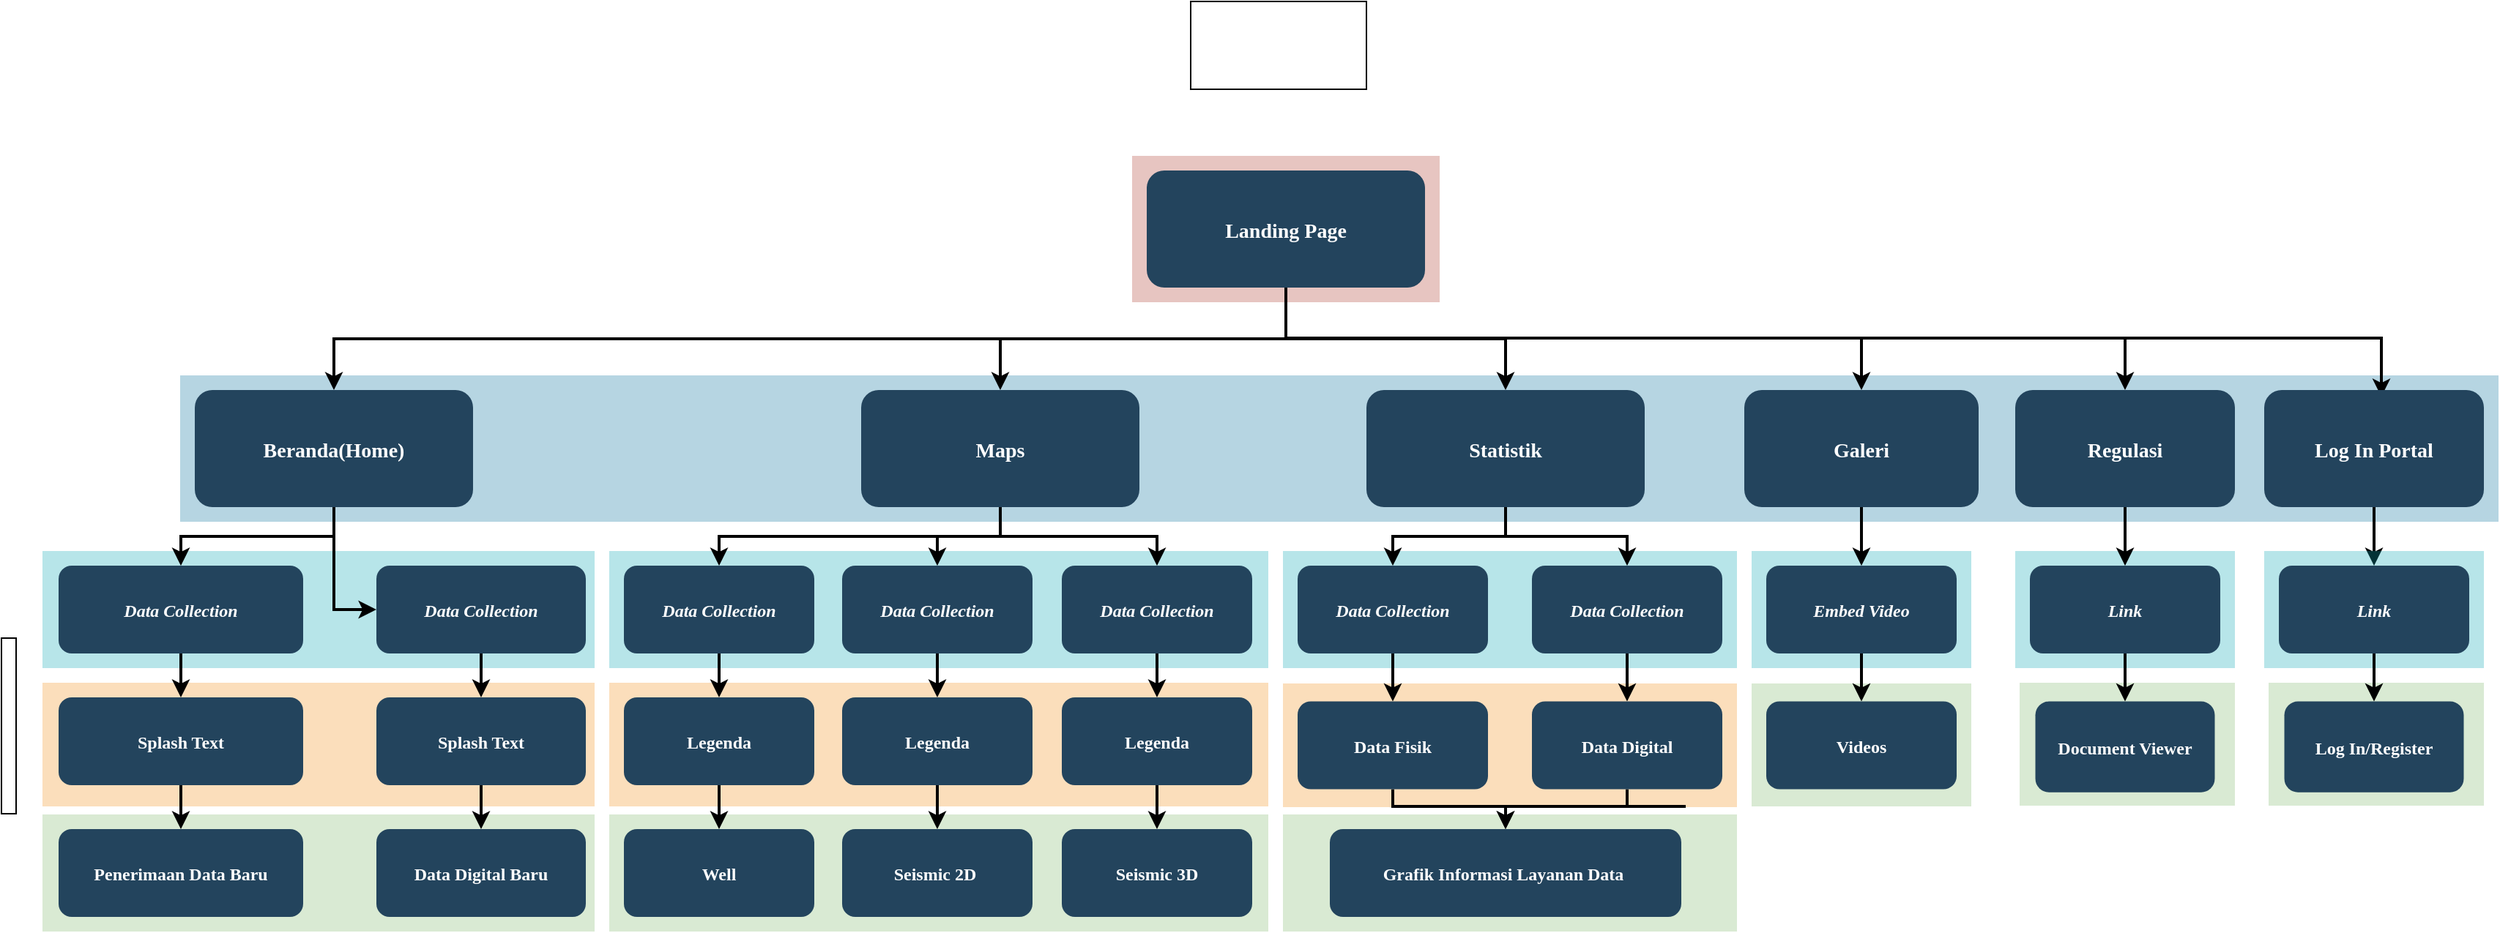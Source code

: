 <mxfile version="24.5.5" type="github">
  <diagram name="Page-1" id="2c0d36ab-eaac-3732-788b-9136903baeff">
    <mxGraphModel dx="2625" dy="1633" grid="1" gridSize="10" guides="1" tooltips="1" connect="1" arrows="1" fold="1" page="1" pageScale="1.5" pageWidth="1169" pageHeight="827" background="none" math="0" shadow="0">
      <root>
        <mxCell id="0" />
        <mxCell id="1" parent="0" />
        <mxCell id="dAjFXQlxTXE7GqpOEZNo-170" value="" style="fillColor=#D9EAD3;strokeColor=none;" vertex="1" parent="1">
          <mxGeometry x="1393" y="535.5" width="147" height="84" as="geometry" />
        </mxCell>
        <mxCell id="dAjFXQlxTXE7GqpOEZNo-168" value="" style="fillColor=#12AAB5;strokeColor=none;opacity=30;" vertex="1" parent="1">
          <mxGeometry x="1390" y="445.5" width="150" height="80" as="geometry" />
        </mxCell>
        <mxCell id="dAjFXQlxTXE7GqpOEZNo-161" value="" style="fillColor=#D9EAD3;strokeColor=none;" vertex="1" parent="1">
          <mxGeometry x="1210" y="536" width="150" height="84" as="geometry" />
        </mxCell>
        <mxCell id="dAjFXQlxTXE7GqpOEZNo-158" value="" style="fillColor=#D9EAD3;strokeColor=none;gradientColor=none;" vertex="1" parent="1">
          <mxGeometry x="890" y="625.5" width="310" height="80" as="geometry" />
        </mxCell>
        <mxCell id="dAjFXQlxTXE7GqpOEZNo-149" value="" style="fillColor=#F2931E;strokeColor=none;opacity=30;" vertex="1" parent="1">
          <mxGeometry x="890" y="536" width="310" height="84.5" as="geometry" />
        </mxCell>
        <mxCell id="dAjFXQlxTXE7GqpOEZNo-135" value="" style="fillColor=#D9EAD3;strokeColor=none" vertex="1" parent="1">
          <mxGeometry x="43" y="625.5" width="377" height="80" as="geometry" />
        </mxCell>
        <mxCell id="dAjFXQlxTXE7GqpOEZNo-134" value="" style="fillColor=#D9EAD3;strokeColor=none" vertex="1" parent="1">
          <mxGeometry x="430" y="625.5" width="450" height="80" as="geometry" />
        </mxCell>
        <mxCell id="dAjFXQlxTXE7GqpOEZNo-130" value="" style="fillColor=#12AAB5;strokeColor=none;opacity=30;" vertex="1" parent="1">
          <mxGeometry x="890" y="445.5" width="310" height="80" as="geometry" />
        </mxCell>
        <mxCell id="123" value="" style="fillColor=#AE4132;strokeColor=none;opacity=30;" parent="1" vertex="1">
          <mxGeometry x="787" y="175.5" width="210" height="100.0" as="geometry" />
        </mxCell>
        <mxCell id="122" value="" style="fillColor=#10739E;strokeColor=none;opacity=30;" parent="1" vertex="1">
          <mxGeometry x="137" y="325.5" width="1583" height="100" as="geometry" />
        </mxCell>
        <mxCell id="117" value="" style="fillColor=#F2931E;strokeColor=none;opacity=30;" parent="1" vertex="1">
          <mxGeometry x="430" y="535.5" width="450" height="84.5" as="geometry" />
        </mxCell>
        <mxCell id="111" value="" style="fillColor=#F2931E;strokeColor=none;opacity=30;" parent="1" vertex="1">
          <mxGeometry x="43" y="535.5" width="377" height="84.5" as="geometry" />
        </mxCell>
        <mxCell id="110" value="" style="fillColor=#12AAB5;strokeColor=none;opacity=30;" parent="1" vertex="1">
          <mxGeometry x="1210" y="445.5" width="150" height="80" as="geometry" />
        </mxCell>
        <mxCell id="109" value="" style="fillColor=#12AAB5;strokeColor=none;opacity=30;" parent="1" vertex="1">
          <mxGeometry x="430" y="445.5" width="450" height="80" as="geometry" />
        </mxCell>
        <mxCell id="108" value="" style="fillColor=#12AAB5;strokeColor=none;opacity=30;" parent="1" vertex="1">
          <mxGeometry x="43" y="445.5" width="377" height="80" as="geometry" />
        </mxCell>
        <mxCell id="dAjFXQlxTXE7GqpOEZNo-164" style="edgeStyle=orthogonalEdgeStyle;rounded=0;orthogonalLoop=1;jettySize=auto;html=1;exitX=0.5;exitY=1;exitDx=0;exitDy=0;strokeWidth=2;entryX=0.5;entryY=0;entryDx=0;entryDy=0;" edge="1" parent="1" source="2" target="dAjFXQlxTXE7GqpOEZNo-163">
          <mxGeometry relative="1" as="geometry">
            <Array as="points">
              <mxPoint x="892" y="300" />
              <mxPoint x="1465" y="300" />
            </Array>
          </mxGeometry>
        </mxCell>
        <mxCell id="dAjFXQlxTXE7GqpOEZNo-178" style="edgeStyle=orthogonalEdgeStyle;rounded=0;orthogonalLoop=1;jettySize=auto;html=1;exitX=0.5;exitY=1;exitDx=0;exitDy=0;entryX=0.5;entryY=0;entryDx=0;entryDy=0;strokeWidth=2;" edge="1" parent="1" source="2" target="10">
          <mxGeometry relative="1" as="geometry" />
        </mxCell>
        <mxCell id="dAjFXQlxTXE7GqpOEZNo-180" style="edgeStyle=orthogonalEdgeStyle;rounded=0;orthogonalLoop=1;jettySize=auto;html=1;strokeWidth=2;" edge="1" parent="1" source="2">
          <mxGeometry relative="1" as="geometry">
            <mxPoint x="1640" y="340" as="targetPoint" />
            <Array as="points">
              <mxPoint x="892" y="300" />
              <mxPoint x="1640" y="300" />
            </Array>
          </mxGeometry>
        </mxCell>
        <mxCell id="2" value="Landing Page" style="rounded=1;fillColor=#23445D;gradientColor=none;strokeColor=none;fontColor=#FFFFFF;fontStyle=1;fontFamily=Tahoma;fontSize=14" parent="1" vertex="1">
          <mxGeometry x="797" y="185.5" width="190" height="80" as="geometry" />
        </mxCell>
        <mxCell id="4" value="Galeri" style="rounded=1;fillColor=#23445D;gradientColor=none;strokeColor=none;fontColor=#FFFFFF;fontStyle=1;fontFamily=Tahoma;fontSize=14" parent="1" vertex="1">
          <mxGeometry x="1205" y="335.5" width="160" height="80" as="geometry" />
        </mxCell>
        <mxCell id="9" value="" style="edgeStyle=elbowEdgeStyle;elbow=vertical;strokeWidth=2;rounded=0" parent="1" source="2" target="4" edge="1">
          <mxGeometry x="337" y="215.5" width="100" height="100" as="geometry">
            <mxPoint x="377" y="315.5" as="sourcePoint" />
            <mxPoint x="477" y="215.5" as="targetPoint" />
            <Array as="points">
              <mxPoint x="1110" y="300" />
            </Array>
          </mxGeometry>
        </mxCell>
        <mxCell id="dAjFXQlxTXE7GqpOEZNo-150" style="edgeStyle=orthogonalEdgeStyle;rounded=0;orthogonalLoop=1;jettySize=auto;html=1;exitX=0.5;exitY=1;exitDx=0;exitDy=0;entryX=0.5;entryY=0;entryDx=0;entryDy=0;strokeWidth=2;" edge="1" parent="1" source="10" target="dAjFXQlxTXE7GqpOEZNo-151">
          <mxGeometry relative="1" as="geometry">
            <mxPoint x="990" y="460" as="targetPoint" />
          </mxGeometry>
        </mxCell>
        <mxCell id="10" value="Statistik" style="rounded=1;fillColor=#23445D;gradientColor=none;strokeColor=none;fontColor=#FFFFFF;fontStyle=1;fontFamily=Tahoma;fontSize=14" parent="1" vertex="1">
          <mxGeometry x="947" y="335.5" width="190" height="80" as="geometry" />
        </mxCell>
        <mxCell id="12" value="Maps" style="rounded=1;fillColor=#23445D;gradientColor=none;strokeColor=none;fontColor=#FFFFFF;fontStyle=1;fontFamily=Tahoma;fontSize=14" parent="1" vertex="1">
          <mxGeometry x="602.0" y="335.5" width="190" height="80" as="geometry" />
        </mxCell>
        <mxCell id="13" value="Beranda(Home)" style="rounded=1;fillColor=#23445D;gradientColor=none;strokeColor=none;fontColor=#FFFFFF;fontStyle=1;fontFamily=Tahoma;fontSize=14" parent="1" vertex="1">
          <mxGeometry x="147" y="335.5" width="190" height="80" as="geometry" />
        </mxCell>
        <mxCell id="14" value="Data Collection" style="rounded=1;fillColor=#23445D;gradientColor=none;strokeColor=none;fontColor=#FFFFFF;fontStyle=3;fontFamily=Tahoma;fontSize=12;" parent="1" vertex="1">
          <mxGeometry x="54" y="455.5" width="167" height="60" as="geometry" />
        </mxCell>
        <mxCell id="15" value="Splash Text" style="rounded=1;fillColor=#23445D;gradientColor=none;strokeColor=none;fontColor=#FFFFFF;fontStyle=1;fontFamily=Tahoma;fontSize=12;" parent="1" vertex="1">
          <mxGeometry x="54" y="545.5" width="167" height="60" as="geometry" />
        </mxCell>
        <mxCell id="dAjFXQlxTXE7GqpOEZNo-148" style="edgeStyle=orthogonalEdgeStyle;rounded=0;orthogonalLoop=1;jettySize=auto;html=1;exitX=0.5;exitY=1;exitDx=0;exitDy=0;entryX=0.5;entryY=0;entryDx=0;entryDy=0;strokeWidth=2;" edge="1" parent="1" source="16" target="dAjFXQlxTXE7GqpOEZNo-124">
          <mxGeometry relative="1" as="geometry" />
        </mxCell>
        <mxCell id="16" value="Data Collection" style="rounded=1;fillColor=#23445D;gradientColor=none;strokeColor=none;fontColor=#FFFFFF;fontStyle=3;fontFamily=Tahoma;fontSize=12;" parent="1" vertex="1">
          <mxGeometry x="271" y="455.5" width="143" height="60" as="geometry" />
        </mxCell>
        <mxCell id="dAjFXQlxTXE7GqpOEZNo-171" style="edgeStyle=orthogonalEdgeStyle;rounded=0;orthogonalLoop=1;jettySize=auto;html=1;exitX=0.5;exitY=1;exitDx=0;exitDy=0;strokeWidth=2;" edge="1" parent="1" source="25" target="26">
          <mxGeometry relative="1" as="geometry" />
        </mxCell>
        <mxCell id="25" value="Data Collection" style="rounded=1;fillColor=#23445D;gradientColor=none;strokeColor=none;fontColor=#FFFFFF;fontStyle=3;fontFamily=Tahoma;fontSize=12;" parent="1" vertex="1">
          <mxGeometry x="440" y="455.5" width="130" height="60" as="geometry" />
        </mxCell>
        <mxCell id="dAjFXQlxTXE7GqpOEZNo-173" style="edgeStyle=orthogonalEdgeStyle;rounded=0;orthogonalLoop=1;jettySize=auto;html=1;exitX=0.5;exitY=1;exitDx=0;exitDy=0;entryX=0.5;entryY=0;entryDx=0;entryDy=0;strokeWidth=2;" edge="1" parent="1" source="26" target="27">
          <mxGeometry relative="1" as="geometry" />
        </mxCell>
        <mxCell id="26" value="Legenda" style="rounded=1;fillColor=#23445D;gradientColor=none;strokeColor=none;fontColor=#FFFFFF;fontStyle=1;fontFamily=Tahoma;fontSize=12;" parent="1" vertex="1">
          <mxGeometry x="440" y="545.5" width="130" height="60" as="geometry" />
        </mxCell>
        <mxCell id="27" value="Well" style="rounded=1;fillColor=#23445D;gradientColor=none;strokeColor=none;fontColor=#FFFFFF;fontStyle=1;fontFamily=Tahoma;fontSize=12;" parent="1" vertex="1">
          <mxGeometry x="440" y="635.5" width="130" height="60" as="geometry" />
        </mxCell>
        <mxCell id="dAjFXQlxTXE7GqpOEZNo-174" style="edgeStyle=orthogonalEdgeStyle;rounded=0;orthogonalLoop=1;jettySize=auto;html=1;exitX=0.5;exitY=1;exitDx=0;exitDy=0;strokeWidth=2;" edge="1" parent="1" source="29" target="30">
          <mxGeometry relative="1" as="geometry" />
        </mxCell>
        <mxCell id="29" value="Data Collection" style="rounded=1;fillColor=#23445D;gradientColor=none;strokeColor=none;fontColor=#FFFFFF;fontStyle=3;fontFamily=Tahoma;fontSize=12;" parent="1" vertex="1">
          <mxGeometry x="589" y="455.5" width="130" height="60" as="geometry" />
        </mxCell>
        <mxCell id="dAjFXQlxTXE7GqpOEZNo-175" style="edgeStyle=orthogonalEdgeStyle;rounded=0;orthogonalLoop=1;jettySize=auto;html=1;exitX=0.5;exitY=1;exitDx=0;exitDy=0;strokeWidth=2;" edge="1" parent="1" source="30" target="31">
          <mxGeometry relative="1" as="geometry" />
        </mxCell>
        <mxCell id="30" value="Legenda" style="rounded=1;fillColor=#23445D;gradientColor=none;strokeColor=none;fontColor=#FFFFFF;fontStyle=1;fontFamily=Tahoma;fontSize=12;" parent="1" vertex="1">
          <mxGeometry x="589" y="545.5" width="130" height="60" as="geometry" />
        </mxCell>
        <mxCell id="31" value="Seismic 2D " style="rounded=1;fillColor=#23445D;gradientColor=none;strokeColor=none;fontColor=#FFFFFF;fontStyle=1;fontFamily=Tahoma;fontSize=12;" parent="1" vertex="1">
          <mxGeometry x="589" y="635.5" width="130" height="60" as="geometry" />
        </mxCell>
        <mxCell id="dAjFXQlxTXE7GqpOEZNo-176" style="edgeStyle=orthogonalEdgeStyle;rounded=0;orthogonalLoop=1;jettySize=auto;html=1;exitX=0.5;exitY=1;exitDx=0;exitDy=0;strokeWidth=2;" edge="1" parent="1" source="33" target="34">
          <mxGeometry relative="1" as="geometry" />
        </mxCell>
        <mxCell id="33" value="Data Collection" style="rounded=1;fillColor=#23445D;gradientColor=none;strokeColor=none;fontColor=#FFFFFF;fontStyle=3;fontFamily=Tahoma;fontSize=12;" parent="1" vertex="1">
          <mxGeometry x="739" y="455.5" width="130" height="60" as="geometry" />
        </mxCell>
        <mxCell id="dAjFXQlxTXE7GqpOEZNo-177" style="edgeStyle=orthogonalEdgeStyle;rounded=0;orthogonalLoop=1;jettySize=auto;html=1;exitX=0.5;exitY=1;exitDx=0;exitDy=0;entryX=0.5;entryY=0;entryDx=0;entryDy=0;strokeWidth=2;" edge="1" parent="1" source="34" target="35">
          <mxGeometry relative="1" as="geometry" />
        </mxCell>
        <mxCell id="34" value="Legenda" style="rounded=1;fillColor=#23445D;gradientColor=none;strokeColor=none;fontColor=#FFFFFF;fontStyle=1;fontFamily=Tahoma;fontSize=12;" parent="1" vertex="1">
          <mxGeometry x="739" y="545.5" width="130" height="60" as="geometry" />
        </mxCell>
        <mxCell id="35" value="Seismic 3D" style="rounded=1;fillColor=#23445D;gradientColor=none;strokeColor=none;fontColor=#FFFFFF;fontStyle=1;fontFamily=Tahoma;fontSize=12;" parent="1" vertex="1">
          <mxGeometry x="739" y="635.5" width="130" height="60" as="geometry" />
        </mxCell>
        <mxCell id="dAjFXQlxTXE7GqpOEZNo-156" style="edgeStyle=orthogonalEdgeStyle;rounded=0;orthogonalLoop=1;jettySize=auto;html=1;exitX=0.5;exitY=1;exitDx=0;exitDy=0;strokeWidth=2;" edge="1" parent="1" source="41" target="dAjFXQlxTXE7GqpOEZNo-154">
          <mxGeometry relative="1" as="geometry" />
        </mxCell>
        <mxCell id="41" value="Data Collection" style="rounded=1;fillColor=#23445D;gradientColor=none;strokeColor=none;fontColor=#FFFFFF;fontStyle=3;fontFamily=Tahoma;fontSize=12;" parent="1" vertex="1">
          <mxGeometry x="1060" y="455.5" width="130" height="60" as="geometry" />
        </mxCell>
        <mxCell id="dAjFXQlxTXE7GqpOEZNo-159" style="edgeStyle=orthogonalEdgeStyle;rounded=0;orthogonalLoop=1;jettySize=auto;html=1;exitX=0.5;exitY=1;exitDx=0;exitDy=0;entryX=0.5;entryY=0;entryDx=0;entryDy=0;strokeWidth=2;" edge="1" parent="1" source="42" target="43">
          <mxGeometry relative="1" as="geometry">
            <Array as="points">
              <mxPoint x="1025" y="620" />
              <mxPoint x="1090" y="620" />
            </Array>
          </mxGeometry>
        </mxCell>
        <mxCell id="42" value="Data Fisik" style="rounded=1;fillColor=#23445D;gradientColor=none;strokeColor=none;fontColor=#FFFFFF;fontStyle=1;fontFamily=Tahoma;fontSize=12;" parent="1" vertex="1">
          <mxGeometry x="900" y="548.25" width="130" height="60" as="geometry" />
        </mxCell>
        <mxCell id="43" value="Grafik Informasi Layanan Data " style="rounded=1;fillColor=#23445D;gradientColor=none;strokeColor=none;fontColor=#FFFFFF;fontStyle=1;fontFamily=Tahoma;fontSize=12;" parent="1" vertex="1">
          <mxGeometry x="922" y="635.5" width="240" height="60" as="geometry" />
        </mxCell>
        <mxCell id="dAjFXQlxTXE7GqpOEZNo-162" style="edgeStyle=orthogonalEdgeStyle;rounded=0;orthogonalLoop=1;jettySize=auto;html=1;exitX=0.5;exitY=1;exitDx=0;exitDy=0;entryX=0.5;entryY=0;entryDx=0;entryDy=0;strokeWidth=2;" edge="1" parent="1" source="48" target="53">
          <mxGeometry relative="1" as="geometry" />
        </mxCell>
        <mxCell id="48" value="Embed Video" style="rounded=1;fillColor=#23445D;gradientColor=none;strokeColor=none;fontColor=#FFFFFF;fontStyle=3;fontFamily=Tahoma;fontSize=12;" parent="1" vertex="1">
          <mxGeometry x="1220" y="455.5" width="130" height="60" as="geometry" />
        </mxCell>
        <mxCell id="53" value="Videos" style="rounded=1;fillColor=#23445D;gradientColor=none;strokeColor=none;fontColor=#FFFFFF;fontStyle=1;fontFamily=Tahoma;fontSize=12;" parent="1" vertex="1">
          <mxGeometry x="1220" y="548.25" width="130" height="60" as="geometry" />
        </mxCell>
        <mxCell id="59" value="" style="edgeStyle=elbowEdgeStyle;elbow=vertical;strokeWidth=2;rounded=0" parent="1" source="2" target="12" edge="1">
          <mxGeometry x="347" y="225.5" width="100" height="100" as="geometry">
            <mxPoint x="902.0" y="275.5" as="sourcePoint" />
            <mxPoint x="1507.0" y="345.5" as="targetPoint" />
          </mxGeometry>
        </mxCell>
        <mxCell id="61" value="" style="edgeStyle=elbowEdgeStyle;elbow=vertical;strokeWidth=2;rounded=0" parent="1" source="2" target="13" edge="1">
          <mxGeometry x="-23" y="135.5" width="100" height="100" as="geometry">
            <mxPoint x="17" y="235.5" as="sourcePoint" />
            <mxPoint x="117" y="135.5" as="targetPoint" />
          </mxGeometry>
        </mxCell>
        <mxCell id="62" value="" style="edgeStyle=elbowEdgeStyle;elbow=vertical;strokeWidth=2;rounded=0" parent="1" source="13" target="14" edge="1">
          <mxGeometry x="-23" y="135.5" width="100" height="100" as="geometry">
            <mxPoint x="17" y="235.5" as="sourcePoint" />
            <mxPoint x="117" y="135.5" as="targetPoint" />
          </mxGeometry>
        </mxCell>
        <mxCell id="64" value="" style="edgeStyle=elbowEdgeStyle;elbow=horizontal;strokeWidth=2;rounded=0" parent="1" source="13" target="16" edge="1">
          <mxGeometry x="-23" y="135.5" width="100" height="100" as="geometry">
            <mxPoint x="17" y="235.5" as="sourcePoint" />
            <mxPoint x="117" y="135.5" as="targetPoint" />
            <Array as="points">
              <mxPoint x="242" y="435.5" />
            </Array>
          </mxGeometry>
        </mxCell>
        <mxCell id="100" value="" style="edgeStyle=elbowEdgeStyle;elbow=vertical;strokeWidth=2;rounded=0" parent="1" source="12" target="25" edge="1">
          <mxGeometry x="-23" y="135.5" width="100" height="100" as="geometry">
            <mxPoint x="17" y="235.5" as="sourcePoint" />
            <mxPoint x="117" y="135.5" as="targetPoint" />
          </mxGeometry>
        </mxCell>
        <mxCell id="101" value="" style="edgeStyle=elbowEdgeStyle;elbow=vertical;strokeWidth=2;rounded=0" parent="1" source="12" target="29" edge="1">
          <mxGeometry x="-23" y="135.5" width="100" height="100" as="geometry">
            <mxPoint x="17" y="235.5" as="sourcePoint" />
            <mxPoint x="117" y="135.5" as="targetPoint" />
          </mxGeometry>
        </mxCell>
        <mxCell id="102" value="" style="edgeStyle=elbowEdgeStyle;elbow=vertical;strokeWidth=2;rounded=0" parent="1" source="12" target="33" edge="1">
          <mxGeometry x="-23" y="135.5" width="100" height="100" as="geometry">
            <mxPoint x="17" y="235.5" as="sourcePoint" />
            <mxPoint x="117" y="135.5" as="targetPoint" />
          </mxGeometry>
        </mxCell>
        <mxCell id="103" value="" style="edgeStyle=elbowEdgeStyle;elbow=vertical;strokeWidth=2;rounded=0" parent="1" source="10" target="41" edge="1">
          <mxGeometry x="-23" y="135.5" width="100" height="100" as="geometry">
            <mxPoint x="17" y="235.5" as="sourcePoint" />
            <mxPoint x="117" y="135.5" as="targetPoint" />
          </mxGeometry>
        </mxCell>
        <mxCell id="104" value="" style="edgeStyle=elbowEdgeStyle;elbow=vertical;strokeWidth=2;rounded=0" parent="1" source="4" target="48" edge="1">
          <mxGeometry x="-23" y="135.5" width="100" height="100" as="geometry">
            <mxPoint x="-105" y="235.5" as="sourcePoint" />
            <mxPoint x="-5" y="135.5" as="targetPoint" />
          </mxGeometry>
        </mxCell>
        <mxCell id="107" value="" style="edgeStyle=elbowEdgeStyle;elbow=vertical;rounded=0;strokeWidth=2" parent="1" source="14" target="15" edge="1">
          <mxGeometry x="-23" y="135.5" width="100" height="100" as="geometry">
            <mxPoint x="11" y="235.5" as="sourcePoint" />
            <mxPoint x="111" y="135.5" as="targetPoint" />
          </mxGeometry>
        </mxCell>
        <mxCell id="dAjFXQlxTXE7GqpOEZNo-145" style="edgeStyle=orthogonalEdgeStyle;rounded=0;orthogonalLoop=1;jettySize=auto;html=1;exitX=0.5;exitY=1;exitDx=0;exitDy=0;strokeWidth=2;" edge="1" parent="1" source="dAjFXQlxTXE7GqpOEZNo-124" target="dAjFXQlxTXE7GqpOEZNo-133">
          <mxGeometry relative="1" as="geometry" />
        </mxCell>
        <mxCell id="dAjFXQlxTXE7GqpOEZNo-124" value="Splash Text" style="rounded=1;fillColor=#23445D;gradientColor=none;strokeColor=none;fontColor=#FFFFFF;fontStyle=1;fontFamily=Tahoma;fontSize=12;" vertex="1" parent="1">
          <mxGeometry x="271" y="545.5" width="143" height="60" as="geometry" />
        </mxCell>
        <mxCell id="dAjFXQlxTXE7GqpOEZNo-133" value="Data Digital Baru" style="rounded=1;fillColor=#23445D;gradientColor=none;strokeColor=none;fontColor=#FFFFFF;fontStyle=1;fontFamily=Tahoma;fontSize=12;" vertex="1" parent="1">
          <mxGeometry x="271" y="635.5" width="143" height="60" as="geometry" />
        </mxCell>
        <mxCell id="dAjFXQlxTXE7GqpOEZNo-136" value="Penerimaan Data Baru" style="rounded=1;fillColor=#23445D;gradientColor=none;strokeColor=none;fontColor=#FFFFFF;fontStyle=1;fontFamily=Tahoma;fontSize=12;" vertex="1" parent="1">
          <mxGeometry x="54" y="635.5" width="167" height="60" as="geometry" />
        </mxCell>
        <mxCell id="dAjFXQlxTXE7GqpOEZNo-144" style="edgeStyle=orthogonalEdgeStyle;rounded=0;orthogonalLoop=1;jettySize=auto;html=1;exitX=0.5;exitY=1;exitDx=0;exitDy=0;strokeWidth=2;" edge="1" parent="1" source="15" target="dAjFXQlxTXE7GqpOEZNo-136">
          <mxGeometry relative="1" as="geometry" />
        </mxCell>
        <mxCell id="dAjFXQlxTXE7GqpOEZNo-157" style="edgeStyle=orthogonalEdgeStyle;rounded=0;orthogonalLoop=1;jettySize=auto;html=1;exitX=0.5;exitY=1;exitDx=0;exitDy=0;strokeWidth=2;" edge="1" parent="1" source="dAjFXQlxTXE7GqpOEZNo-151" target="42">
          <mxGeometry relative="1" as="geometry" />
        </mxCell>
        <mxCell id="dAjFXQlxTXE7GqpOEZNo-151" value="Data Collection" style="rounded=1;fillColor=#23445D;gradientColor=none;strokeColor=none;fontColor=#FFFFFF;fontStyle=3;fontFamily=Tahoma;fontSize=12;" vertex="1" parent="1">
          <mxGeometry x="900" y="455.5" width="130" height="60" as="geometry" />
        </mxCell>
        <mxCell id="dAjFXQlxTXE7GqpOEZNo-160" style="edgeStyle=orthogonalEdgeStyle;rounded=0;orthogonalLoop=1;jettySize=auto;html=1;exitX=0.5;exitY=1;exitDx=0;exitDy=0;strokeWidth=2;entryX=0.5;entryY=0;entryDx=0;entryDy=0;" edge="1" parent="1" source="dAjFXQlxTXE7GqpOEZNo-154" target="43">
          <mxGeometry relative="1" as="geometry">
            <Array as="points">
              <mxPoint x="1165" y="620" />
              <mxPoint x="1082" y="620" />
            </Array>
          </mxGeometry>
        </mxCell>
        <mxCell id="dAjFXQlxTXE7GqpOEZNo-154" value="Data Digital" style="rounded=1;fillColor=#23445D;gradientColor=none;strokeColor=none;fontColor=#FFFFFF;fontStyle=1;fontFamily=Tahoma;fontSize=12;" vertex="1" parent="1">
          <mxGeometry x="1060" y="548.25" width="130" height="60" as="geometry" />
        </mxCell>
        <mxCell id="dAjFXQlxTXE7GqpOEZNo-169" style="edgeStyle=orthogonalEdgeStyle;rounded=0;orthogonalLoop=1;jettySize=auto;html=1;exitX=0.5;exitY=1;exitDx=0;exitDy=0;entryX=0.5;entryY=0;entryDx=0;entryDy=0;strokeWidth=2;" edge="1" parent="1" source="dAjFXQlxTXE7GqpOEZNo-163" target="dAjFXQlxTXE7GqpOEZNo-166">
          <mxGeometry relative="1" as="geometry" />
        </mxCell>
        <mxCell id="dAjFXQlxTXE7GqpOEZNo-163" value="Regulasi" style="rounded=1;fillColor=#23445D;gradientColor=none;strokeColor=none;fontColor=#FFFFFF;fontStyle=1;fontFamily=Tahoma;fontSize=14" vertex="1" parent="1">
          <mxGeometry x="1390" y="335.5" width="150" height="80" as="geometry" />
        </mxCell>
        <mxCell id="dAjFXQlxTXE7GqpOEZNo-165" style="edgeStyle=orthogonalEdgeStyle;rounded=0;orthogonalLoop=1;jettySize=auto;html=1;exitX=0.5;exitY=1;exitDx=0;exitDy=0;entryX=0.5;entryY=0;entryDx=0;entryDy=0;strokeWidth=2;" edge="1" source="dAjFXQlxTXE7GqpOEZNo-166" target="dAjFXQlxTXE7GqpOEZNo-167" parent="1">
          <mxGeometry relative="1" as="geometry" />
        </mxCell>
        <mxCell id="dAjFXQlxTXE7GqpOEZNo-166" value="Link" style="rounded=1;fillColor=#23445D;gradientColor=none;strokeColor=none;fontColor=#FFFFFF;fontStyle=3;fontFamily=Tahoma;fontSize=12;" vertex="1" parent="1">
          <mxGeometry x="1400" y="455.5" width="130" height="60" as="geometry" />
        </mxCell>
        <mxCell id="dAjFXQlxTXE7GqpOEZNo-167" value="Document Viewer" style="rounded=1;fillColor=#23445D;gradientColor=none;strokeColor=none;fontColor=#FFFFFF;fontStyle=1;fontFamily=Tahoma;fontSize=12;" vertex="1" parent="1">
          <mxGeometry x="1403.75" y="548.25" width="122.5" height="62.13" as="geometry" />
        </mxCell>
        <mxCell id="dAjFXQlxTXE7GqpOEZNo-186" style="edgeStyle=orthogonalEdgeStyle;rounded=0;orthogonalLoop=1;jettySize=auto;html=1;exitX=0.5;exitY=1;exitDx=0;exitDy=0;strokeWidth=2;" edge="1" parent="1" source="dAjFXQlxTXE7GqpOEZNo-179" target="dAjFXQlxTXE7GqpOEZNo-184">
          <mxGeometry relative="1" as="geometry" />
        </mxCell>
        <mxCell id="dAjFXQlxTXE7GqpOEZNo-179" value="Log In Portal" style="rounded=1;fillColor=#23445D;gradientColor=none;strokeColor=none;fontColor=#FFFFFF;fontStyle=1;fontFamily=Tahoma;fontSize=14" vertex="1" parent="1">
          <mxGeometry x="1560" y="335.5" width="150" height="80" as="geometry" />
        </mxCell>
        <mxCell id="dAjFXQlxTXE7GqpOEZNo-181" value="" style="fillColor=#D9EAD3;strokeColor=none;" vertex="1" parent="1">
          <mxGeometry x="1563" y="535.5" width="147" height="84" as="geometry" />
        </mxCell>
        <mxCell id="dAjFXQlxTXE7GqpOEZNo-182" value="" style="fillColor=#12AAB5;strokeColor=none;opacity=30;" vertex="1" parent="1">
          <mxGeometry x="1560" y="445.5" width="150" height="80" as="geometry" />
        </mxCell>
        <mxCell id="dAjFXQlxTXE7GqpOEZNo-183" style="edgeStyle=orthogonalEdgeStyle;rounded=0;orthogonalLoop=1;jettySize=auto;html=1;exitX=0.5;exitY=1;exitDx=0;exitDy=0;entryX=0.5;entryY=0;entryDx=0;entryDy=0;strokeWidth=2;" edge="1" source="dAjFXQlxTXE7GqpOEZNo-184" target="dAjFXQlxTXE7GqpOEZNo-185" parent="1">
          <mxGeometry relative="1" as="geometry" />
        </mxCell>
        <mxCell id="dAjFXQlxTXE7GqpOEZNo-184" value="Link" style="rounded=1;fillColor=#23445D;gradientColor=none;strokeColor=none;fontColor=#FFFFFF;fontStyle=3;fontFamily=Tahoma;fontSize=12;" vertex="1" parent="1">
          <mxGeometry x="1570" y="455.5" width="130" height="60" as="geometry" />
        </mxCell>
        <mxCell id="dAjFXQlxTXE7GqpOEZNo-185" value="Log In/Register" style="rounded=1;fillColor=#23445D;gradientColor=none;strokeColor=none;fontColor=#FFFFFF;fontStyle=1;fontFamily=Tahoma;fontSize=12;" vertex="1" parent="1">
          <mxGeometry x="1573.75" y="548.25" width="122.5" height="62.13" as="geometry" />
        </mxCell>
        <mxCell id="dAjFXQlxTXE7GqpOEZNo-187" value="" style="rounded=0;whiteSpace=wrap;html=1;" vertex="1" parent="1">
          <mxGeometry x="827" y="70" width="120" height="60" as="geometry" />
        </mxCell>
        <mxCell id="dAjFXQlxTXE7GqpOEZNo-188" value="" style="rounded=0;whiteSpace=wrap;html=1;rotation=90;" vertex="1" parent="1">
          <mxGeometry x="-40" y="560" width="120" height="10" as="geometry" />
        </mxCell>
      </root>
    </mxGraphModel>
  </diagram>
</mxfile>
